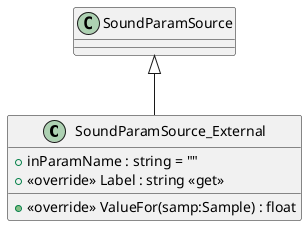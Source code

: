 @startuml
class SoundParamSource_External {
    + inParamName : string = ""
    + <<override>> Label : string <<get>>
    + <<override>> ValueFor(samp:Sample) : float
}
SoundParamSource <|-- SoundParamSource_External
@enduml
